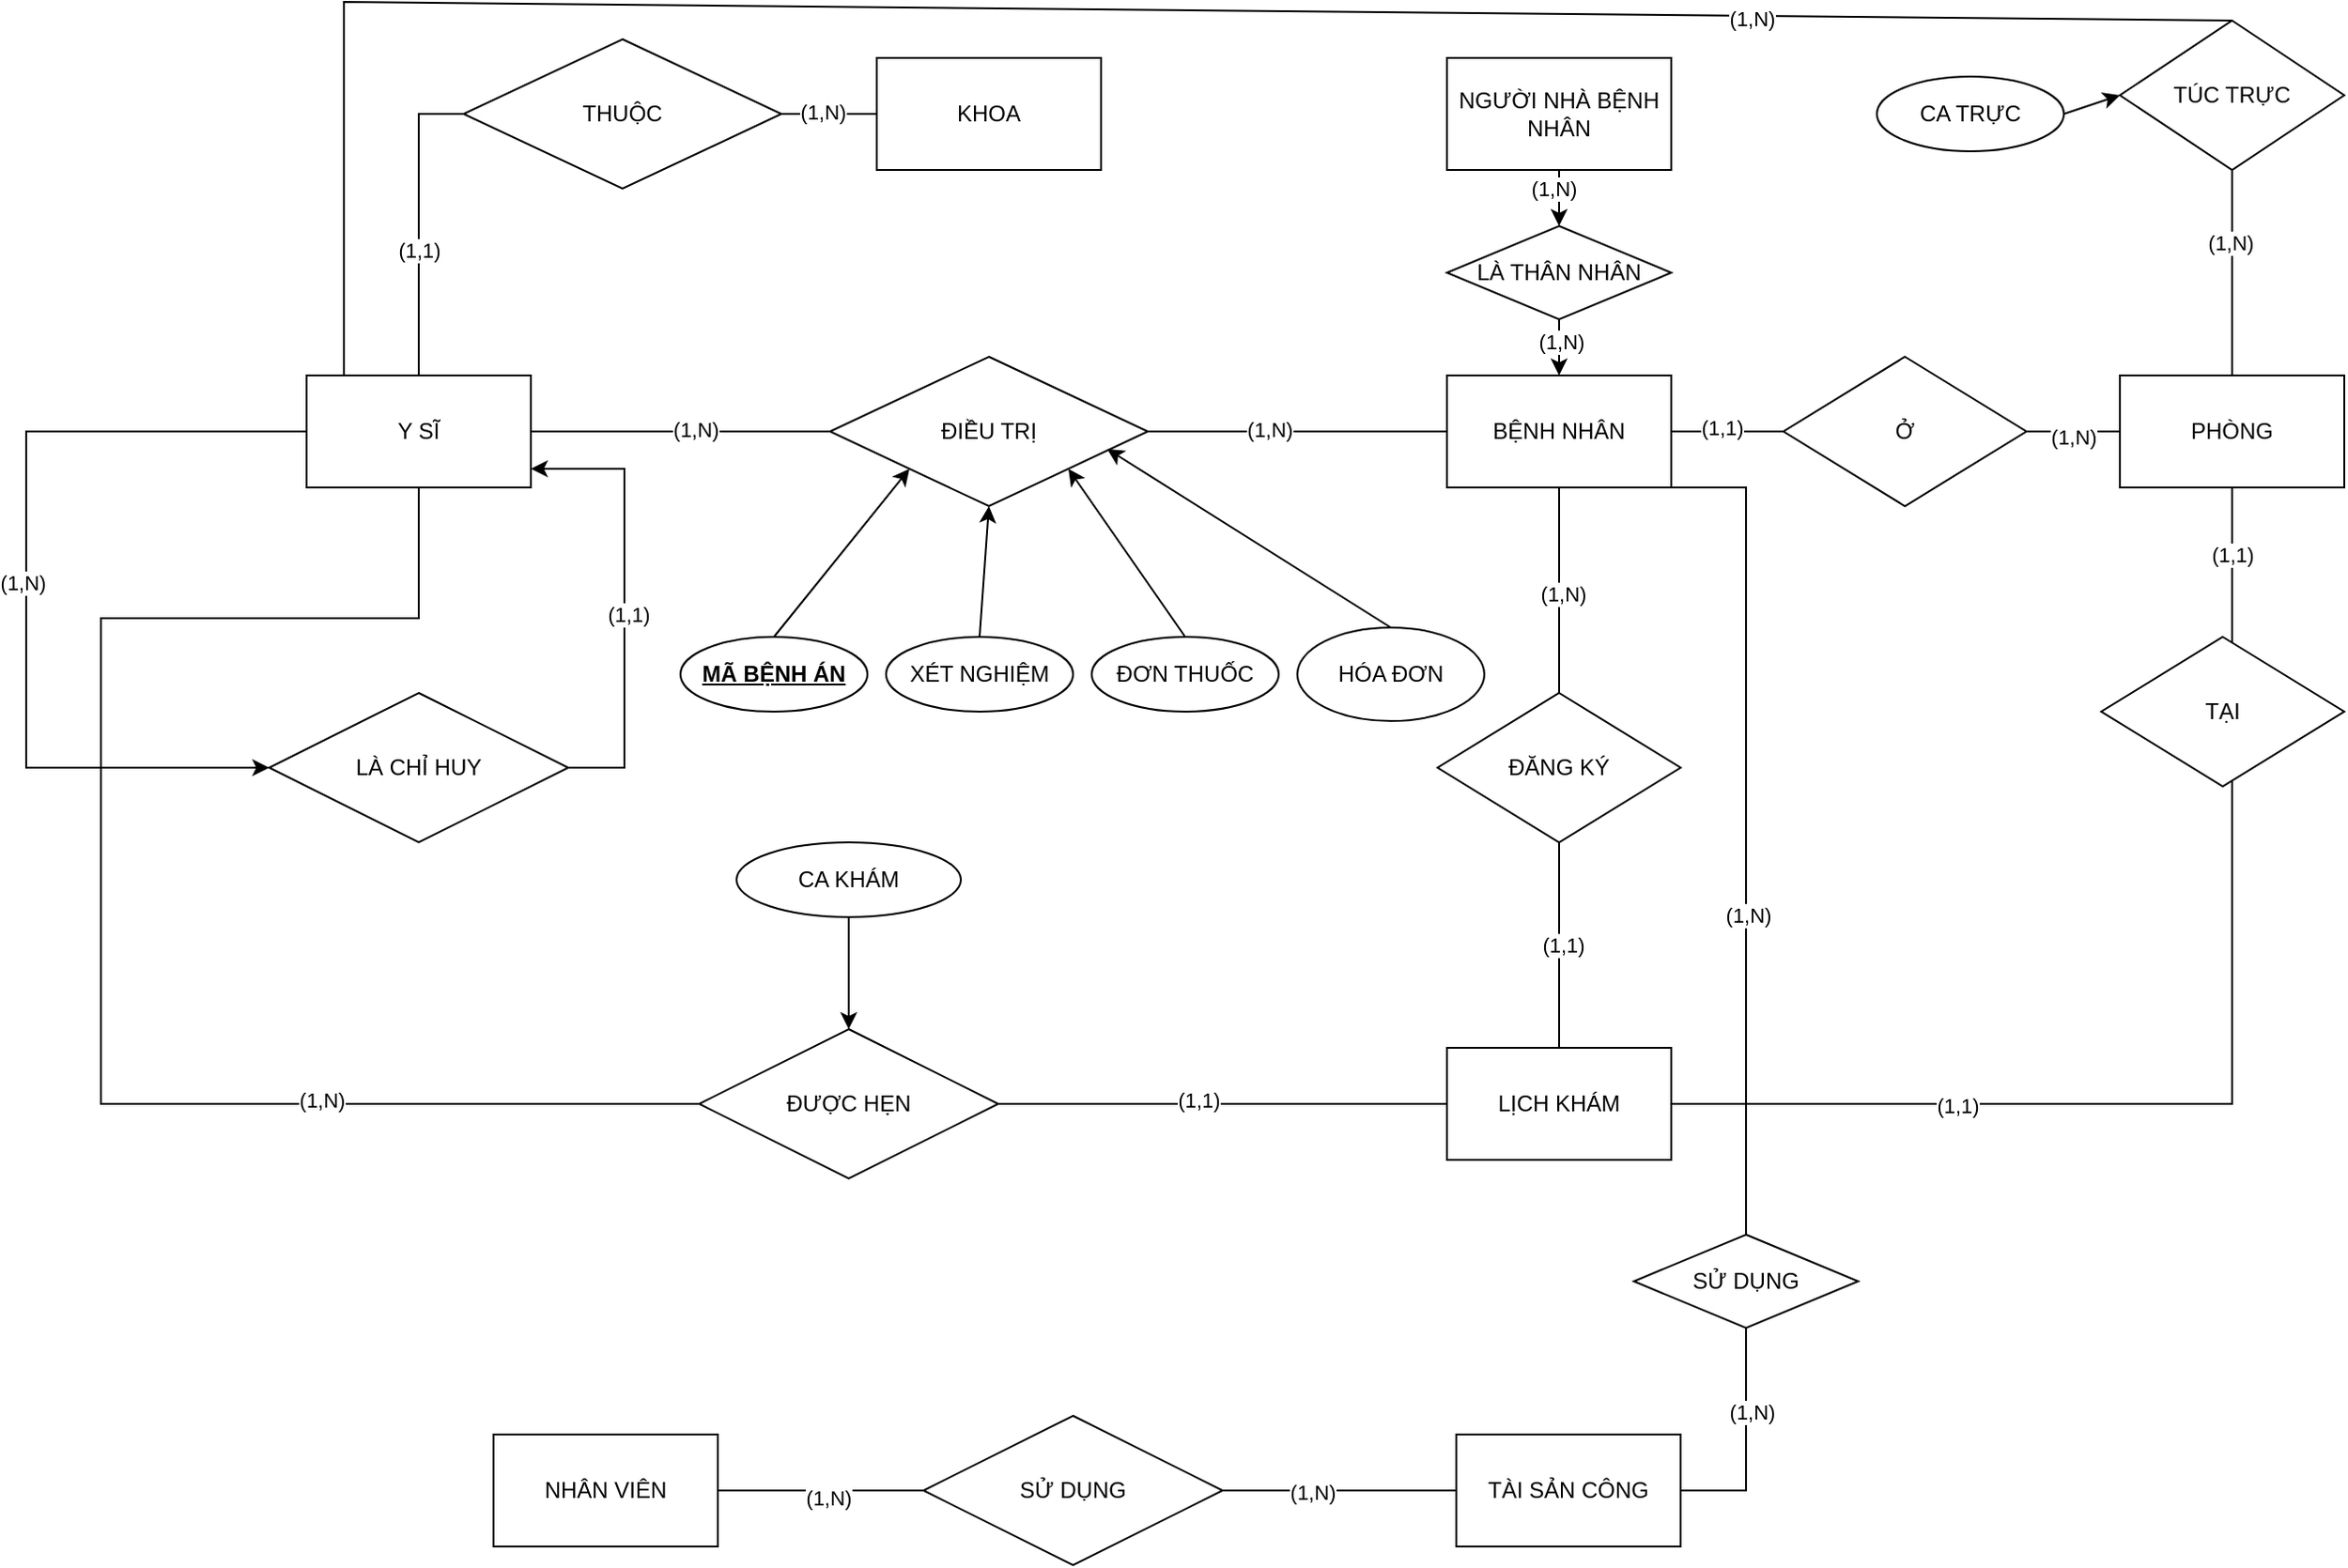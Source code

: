<mxfile version="22.0.2" type="device">
  <diagram name="Page-1" id="gTEA8rzbKwhgfCepOdw3">
    <mxGraphModel dx="1727" dy="1090" grid="1" gridSize="10" guides="1" tooltips="1" connect="1" arrows="1" fold="1" page="1" pageScale="1" pageWidth="413" pageHeight="291" math="0" shadow="0">
      <root>
        <mxCell id="0" />
        <mxCell id="1" parent="0" />
        <mxCell id="95M9-elzihQWWAF0N-7c-80" value="" style="endArrow=none;html=1;rounded=0;exitX=0;exitY=0.5;exitDx=0;exitDy=0;" edge="1" parent="1" source="95M9-elzihQWWAF0N-7c-78">
          <mxGeometry width="50" height="50" relative="1" as="geometry">
            <mxPoint x="352" y="340" as="sourcePoint" />
            <mxPoint x="402" y="290" as="targetPoint" />
            <Array as="points">
              <mxPoint x="402" y="620" />
              <mxPoint x="232" y="620" />
              <mxPoint x="232" y="360" />
              <mxPoint x="402" y="360" />
            </Array>
          </mxGeometry>
        </mxCell>
        <mxCell id="95M9-elzihQWWAF0N-7c-88" value="(1,N)" style="edgeLabel;html=1;align=center;verticalAlign=middle;resizable=0;points=[];" vertex="1" connectable="0" parent="95M9-elzihQWWAF0N-7c-80">
          <mxGeometry x="-0.507" y="-2" relative="1" as="geometry">
            <mxPoint as="offset" />
          </mxGeometry>
        </mxCell>
        <mxCell id="95M9-elzihQWWAF0N-7c-2" value="BỆNH NHÂN" style="rounded=0;whiteSpace=wrap;html=1;" vertex="1" parent="1">
          <mxGeometry x="952" y="230" width="120" height="60" as="geometry" />
        </mxCell>
        <mxCell id="95M9-elzihQWWAF0N-7c-110" style="edgeStyle=none;rounded=0;orthogonalLoop=1;jettySize=auto;html=1;exitX=0.5;exitY=1;exitDx=0;exitDy=0;" edge="1" parent="1" source="95M9-elzihQWWAF0N-7c-4" target="95M9-elzihQWWAF0N-7c-109">
          <mxGeometry relative="1" as="geometry" />
        </mxCell>
        <mxCell id="95M9-elzihQWWAF0N-7c-112" value="(1,N)" style="edgeLabel;html=1;align=center;verticalAlign=middle;resizable=0;points=[];" vertex="1" connectable="0" parent="95M9-elzihQWWAF0N-7c-110">
          <mxGeometry x="-0.326" y="-3" relative="1" as="geometry">
            <mxPoint as="offset" />
          </mxGeometry>
        </mxCell>
        <mxCell id="95M9-elzihQWWAF0N-7c-4" value="NGƯỜI NHÀ BỆNH NHÂN" style="rounded=0;whiteSpace=wrap;html=1;" vertex="1" parent="1">
          <mxGeometry x="952" y="60" width="120" height="60" as="geometry" />
        </mxCell>
        <mxCell id="95M9-elzihQWWAF0N-7c-5" value="Y SĨ" style="rounded=0;whiteSpace=wrap;html=1;" vertex="1" parent="1">
          <mxGeometry x="342" y="230" width="120" height="60" as="geometry" />
        </mxCell>
        <mxCell id="95M9-elzihQWWAF0N-7c-6" value="NHÂN VIÊN" style="rounded=0;whiteSpace=wrap;html=1;" vertex="1" parent="1">
          <mxGeometry x="442" y="797" width="120" height="60" as="geometry" />
        </mxCell>
        <mxCell id="95M9-elzihQWWAF0N-7c-7" value="KHOA" style="rounded=0;whiteSpace=wrap;html=1;" vertex="1" parent="1">
          <mxGeometry x="647" y="60" width="120" height="60" as="geometry" />
        </mxCell>
        <mxCell id="95M9-elzihQWWAF0N-7c-13" value="PHÒNG" style="rounded=0;whiteSpace=wrap;html=1;" vertex="1" parent="1">
          <mxGeometry x="1312" y="230" width="120" height="60" as="geometry" />
        </mxCell>
        <mxCell id="95M9-elzihQWWAF0N-7c-16" value="TÀI SẢN CÔNG" style="rounded=0;whiteSpace=wrap;html=1;" vertex="1" parent="1">
          <mxGeometry x="957" y="797" width="120" height="60" as="geometry" />
        </mxCell>
        <mxCell id="95M9-elzihQWWAF0N-7c-17" value="LỊCH KHÁM" style="rounded=0;whiteSpace=wrap;html=1;" vertex="1" parent="1">
          <mxGeometry x="952" y="590" width="120" height="60" as="geometry" />
        </mxCell>
        <mxCell id="95M9-elzihQWWAF0N-7c-18" value="ĐIỀU TRỊ" style="rhombus;whiteSpace=wrap;html=1;" vertex="1" parent="1">
          <mxGeometry x="622" y="220" width="170" height="80" as="geometry" />
        </mxCell>
        <mxCell id="95M9-elzihQWWAF0N-7c-29" style="edgeStyle=none;rounded=0;orthogonalLoop=1;jettySize=auto;html=1;exitX=1;exitY=0.5;exitDx=0;exitDy=0;" edge="1" parent="1" source="95M9-elzihQWWAF0N-7c-23">
          <mxGeometry relative="1" as="geometry">
            <mxPoint x="462" y="280" as="targetPoint" />
            <Array as="points">
              <mxPoint x="512" y="440" />
              <mxPoint x="512" y="280" />
            </Array>
          </mxGeometry>
        </mxCell>
        <mxCell id="95M9-elzihQWWAF0N-7c-31" value="(1,1)" style="edgeLabel;html=1;align=center;verticalAlign=middle;resizable=0;points=[];" vertex="1" connectable="0" parent="95M9-elzihQWWAF0N-7c-29">
          <mxGeometry x="-0.067" y="-2" relative="1" as="geometry">
            <mxPoint as="offset" />
          </mxGeometry>
        </mxCell>
        <mxCell id="95M9-elzihQWWAF0N-7c-23" value="LÀ CHỈ HUY" style="rhombus;whiteSpace=wrap;html=1;" vertex="1" parent="1">
          <mxGeometry x="322" y="400" width="160" height="80" as="geometry" />
        </mxCell>
        <mxCell id="95M9-elzihQWWAF0N-7c-28" value="" style="endArrow=classic;html=1;rounded=0;exitX=0;exitY=0.5;exitDx=0;exitDy=0;entryX=0;entryY=0.5;entryDx=0;entryDy=0;" edge="1" parent="1" source="95M9-elzihQWWAF0N-7c-5" target="95M9-elzihQWWAF0N-7c-23">
          <mxGeometry width="50" height="50" relative="1" as="geometry">
            <mxPoint x="262" y="380" as="sourcePoint" />
            <mxPoint x="192" y="450" as="targetPoint" />
            <Array as="points">
              <mxPoint x="192" y="260" />
              <mxPoint x="192" y="440" />
            </Array>
          </mxGeometry>
        </mxCell>
        <mxCell id="95M9-elzihQWWAF0N-7c-30" value="(1,N)" style="edgeLabel;html=1;align=center;verticalAlign=middle;resizable=0;points=[];" vertex="1" connectable="0" parent="95M9-elzihQWWAF0N-7c-28">
          <mxGeometry x="0.004" y="-2" relative="1" as="geometry">
            <mxPoint as="offset" />
          </mxGeometry>
        </mxCell>
        <mxCell id="95M9-elzihQWWAF0N-7c-34" value="" style="endArrow=none;html=1;rounded=0;entryX=0;entryY=0.5;entryDx=0;entryDy=0;exitX=1;exitY=0.5;exitDx=0;exitDy=0;" edge="1" parent="1" source="95M9-elzihQWWAF0N-7c-5" target="95M9-elzihQWWAF0N-7c-18">
          <mxGeometry width="50" height="50" relative="1" as="geometry">
            <mxPoint x="472" y="250" as="sourcePoint" />
            <mxPoint x="522" y="200" as="targetPoint" />
          </mxGeometry>
        </mxCell>
        <mxCell id="95M9-elzihQWWAF0N-7c-35" value="(1,N)" style="edgeLabel;html=1;align=center;verticalAlign=middle;resizable=0;points=[];" vertex="1" connectable="0" parent="95M9-elzihQWWAF0N-7c-34">
          <mxGeometry x="0.092" y="1" relative="1" as="geometry">
            <mxPoint as="offset" />
          </mxGeometry>
        </mxCell>
        <mxCell id="95M9-elzihQWWAF0N-7c-37" value="" style="endArrow=none;html=1;rounded=0;entryX=0;entryY=0.5;entryDx=0;entryDy=0;" edge="1" parent="1" target="95M9-elzihQWWAF0N-7c-2">
          <mxGeometry width="50" height="50" relative="1" as="geometry">
            <mxPoint x="792" y="260" as="sourcePoint" />
            <mxPoint x="842" y="210" as="targetPoint" />
          </mxGeometry>
        </mxCell>
        <mxCell id="95M9-elzihQWWAF0N-7c-38" value="(1,N)" style="edgeLabel;html=1;align=center;verticalAlign=middle;resizable=0;points=[];" vertex="1" connectable="0" parent="95M9-elzihQWWAF0N-7c-37">
          <mxGeometry x="-0.195" y="1" relative="1" as="geometry">
            <mxPoint as="offset" />
          </mxGeometry>
        </mxCell>
        <mxCell id="95M9-elzihQWWAF0N-7c-39" value="" style="endArrow=none;html=1;rounded=0;entryX=0;entryY=0.5;entryDx=0;entryDy=0;" edge="1" parent="1" target="95M9-elzihQWWAF0N-7c-7">
          <mxGeometry width="50" height="50" relative="1" as="geometry">
            <mxPoint x="402" y="230" as="sourcePoint" />
            <mxPoint x="402" y="80" as="targetPoint" />
            <Array as="points">
              <mxPoint x="402" y="90" />
            </Array>
          </mxGeometry>
        </mxCell>
        <mxCell id="95M9-elzihQWWAF0N-7c-41" value="(1,1)" style="edgeLabel;html=1;align=center;verticalAlign=middle;resizable=0;points=[];" vertex="1" connectable="0" parent="95M9-elzihQWWAF0N-7c-39">
          <mxGeometry x="-0.65" relative="1" as="geometry">
            <mxPoint as="offset" />
          </mxGeometry>
        </mxCell>
        <mxCell id="95M9-elzihQWWAF0N-7c-42" value="(1,N)" style="edgeLabel;html=1;align=center;verticalAlign=middle;resizable=0;points=[];" vertex="1" connectable="0" parent="95M9-elzihQWWAF0N-7c-39">
          <mxGeometry x="0.849" y="1" relative="1" as="geometry">
            <mxPoint as="offset" />
          </mxGeometry>
        </mxCell>
        <mxCell id="95M9-elzihQWWAF0N-7c-40" value="THUỘC" style="rhombus;whiteSpace=wrap;html=1;" vertex="1" parent="1">
          <mxGeometry x="426" y="50" width="170" height="80" as="geometry" />
        </mxCell>
        <mxCell id="95M9-elzihQWWAF0N-7c-52" style="edgeStyle=none;rounded=0;orthogonalLoop=1;jettySize=auto;html=1;exitX=0.5;exitY=0;exitDx=0;exitDy=0;entryX=0;entryY=1;entryDx=0;entryDy=0;" edge="1" parent="1" source="95M9-elzihQWWAF0N-7c-50" target="95M9-elzihQWWAF0N-7c-18">
          <mxGeometry relative="1" as="geometry" />
        </mxCell>
        <mxCell id="95M9-elzihQWWAF0N-7c-50" value="&lt;b&gt;&lt;u&gt;MÃ BỆNH ÁN&lt;/u&gt;&lt;/b&gt;" style="ellipse;whiteSpace=wrap;html=1;" vertex="1" parent="1">
          <mxGeometry x="542" y="370" width="100" height="40" as="geometry" />
        </mxCell>
        <mxCell id="95M9-elzihQWWAF0N-7c-55" style="edgeStyle=none;rounded=0;orthogonalLoop=1;jettySize=auto;html=1;exitX=0.5;exitY=0;exitDx=0;exitDy=0;entryX=0.5;entryY=1;entryDx=0;entryDy=0;" edge="1" parent="1" source="95M9-elzihQWWAF0N-7c-54" target="95M9-elzihQWWAF0N-7c-18">
          <mxGeometry relative="1" as="geometry" />
        </mxCell>
        <mxCell id="95M9-elzihQWWAF0N-7c-54" value="XÉT NGHIỆM" style="ellipse;whiteSpace=wrap;html=1;" vertex="1" parent="1">
          <mxGeometry x="652" y="370" width="100" height="40" as="geometry" />
        </mxCell>
        <mxCell id="95M9-elzihQWWAF0N-7c-56" value="Ở" style="rhombus;whiteSpace=wrap;html=1;" vertex="1" parent="1">
          <mxGeometry x="1132" y="220" width="130" height="80" as="geometry" />
        </mxCell>
        <mxCell id="95M9-elzihQWWAF0N-7c-58" value="" style="endArrow=none;html=1;rounded=0;entryX=0;entryY=0.5;entryDx=0;entryDy=0;" edge="1" parent="1" target="95M9-elzihQWWAF0N-7c-56">
          <mxGeometry width="50" height="50" relative="1" as="geometry">
            <mxPoint x="1072" y="260" as="sourcePoint" />
            <mxPoint x="1122" y="210" as="targetPoint" />
          </mxGeometry>
        </mxCell>
        <mxCell id="95M9-elzihQWWAF0N-7c-60" value="(1,1)" style="edgeLabel;html=1;align=center;verticalAlign=middle;resizable=0;points=[];" vertex="1" connectable="0" parent="95M9-elzihQWWAF0N-7c-58">
          <mxGeometry x="-0.112" y="2" relative="1" as="geometry">
            <mxPoint as="offset" />
          </mxGeometry>
        </mxCell>
        <mxCell id="95M9-elzihQWWAF0N-7c-59" value="" style="endArrow=none;html=1;rounded=0;entryX=0;entryY=0.5;entryDx=0;entryDy=0;" edge="1" parent="1" target="95M9-elzihQWWAF0N-7c-13">
          <mxGeometry width="50" height="50" relative="1" as="geometry">
            <mxPoint x="1262" y="260" as="sourcePoint" />
            <mxPoint x="1312" y="210" as="targetPoint" />
          </mxGeometry>
        </mxCell>
        <mxCell id="95M9-elzihQWWAF0N-7c-61" value="(1,N)" style="edgeLabel;html=1;align=center;verticalAlign=middle;resizable=0;points=[];" vertex="1" connectable="0" parent="95M9-elzihQWWAF0N-7c-59">
          <mxGeometry x="-0.005" y="-3" relative="1" as="geometry">
            <mxPoint as="offset" />
          </mxGeometry>
        </mxCell>
        <mxCell id="95M9-elzihQWWAF0N-7c-62" value="TÚC TRỰC" style="rhombus;whiteSpace=wrap;html=1;" vertex="1" parent="1">
          <mxGeometry x="1312" y="40" width="120" height="80" as="geometry" />
        </mxCell>
        <mxCell id="95M9-elzihQWWAF0N-7c-63" value="" style="endArrow=none;html=1;rounded=0;entryX=0.5;entryY=0;entryDx=0;entryDy=0;" edge="1" parent="1" target="95M9-elzihQWWAF0N-7c-62">
          <mxGeometry width="50" height="50" relative="1" as="geometry">
            <mxPoint x="362" y="230" as="sourcePoint" />
            <mxPoint x="412" y="180" as="targetPoint" />
            <Array as="points">
              <mxPoint x="362" y="30" />
            </Array>
          </mxGeometry>
        </mxCell>
        <mxCell id="95M9-elzihQWWAF0N-7c-65" value="(1,N)" style="edgeLabel;html=1;align=center;verticalAlign=middle;resizable=0;points=[];" vertex="1" connectable="0" parent="95M9-elzihQWWAF0N-7c-63">
          <mxGeometry x="0.574" y="-1" relative="1" as="geometry">
            <mxPoint as="offset" />
          </mxGeometry>
        </mxCell>
        <mxCell id="95M9-elzihQWWAF0N-7c-64" value="" style="endArrow=none;html=1;rounded=0;entryX=0.5;entryY=0;entryDx=0;entryDy=0;" edge="1" parent="1" target="95M9-elzihQWWAF0N-7c-13">
          <mxGeometry width="50" height="50" relative="1" as="geometry">
            <mxPoint x="1372" y="120" as="sourcePoint" />
            <mxPoint x="1422" y="70" as="targetPoint" />
          </mxGeometry>
        </mxCell>
        <mxCell id="95M9-elzihQWWAF0N-7c-66" value="(1,N)" style="edgeLabel;html=1;align=center;verticalAlign=middle;resizable=0;points=[];" vertex="1" connectable="0" parent="95M9-elzihQWWAF0N-7c-64">
          <mxGeometry x="-0.299" y="-1" relative="1" as="geometry">
            <mxPoint as="offset" />
          </mxGeometry>
        </mxCell>
        <mxCell id="95M9-elzihQWWAF0N-7c-69" style="edgeStyle=none;rounded=0;orthogonalLoop=1;jettySize=auto;html=1;exitX=1;exitY=0.5;exitDx=0;exitDy=0;entryX=0;entryY=0.5;entryDx=0;entryDy=0;" edge="1" parent="1" source="95M9-elzihQWWAF0N-7c-68" target="95M9-elzihQWWAF0N-7c-62">
          <mxGeometry relative="1" as="geometry" />
        </mxCell>
        <mxCell id="95M9-elzihQWWAF0N-7c-68" value="CA TRỰC" style="ellipse;whiteSpace=wrap;html=1;" vertex="1" parent="1">
          <mxGeometry x="1182" y="70" width="100" height="40" as="geometry" />
        </mxCell>
        <mxCell id="95M9-elzihQWWAF0N-7c-70" value="ĐƠN THUỐC" style="ellipse;whiteSpace=wrap;html=1;" vertex="1" parent="1">
          <mxGeometry x="762" y="370" width="100" height="40" as="geometry" />
        </mxCell>
        <mxCell id="95M9-elzihQWWAF0N-7c-71" style="edgeStyle=none;rounded=0;orthogonalLoop=1;jettySize=auto;html=1;exitX=0.5;exitY=0;exitDx=0;exitDy=0;entryX=1;entryY=1;entryDx=0;entryDy=0;" edge="1" parent="1" source="95M9-elzihQWWAF0N-7c-70" target="95M9-elzihQWWAF0N-7c-18">
          <mxGeometry relative="1" as="geometry" />
        </mxCell>
        <mxCell id="95M9-elzihQWWAF0N-7c-72" value="ĐĂNG KÝ" style="rhombus;whiteSpace=wrap;html=1;" vertex="1" parent="1">
          <mxGeometry x="947" y="400" width="130" height="80" as="geometry" />
        </mxCell>
        <mxCell id="95M9-elzihQWWAF0N-7c-73" value="" style="endArrow=none;html=1;rounded=0;entryX=0.5;entryY=0;entryDx=0;entryDy=0;" edge="1" parent="1" target="95M9-elzihQWWAF0N-7c-72">
          <mxGeometry width="50" height="50" relative="1" as="geometry">
            <mxPoint x="1012" y="290" as="sourcePoint" />
            <mxPoint x="1062" y="240" as="targetPoint" />
          </mxGeometry>
        </mxCell>
        <mxCell id="95M9-elzihQWWAF0N-7c-75" value="(1,N)" style="edgeLabel;html=1;align=center;verticalAlign=middle;resizable=0;points=[];" vertex="1" connectable="0" parent="95M9-elzihQWWAF0N-7c-73">
          <mxGeometry x="0.015" y="2" relative="1" as="geometry">
            <mxPoint y="1" as="offset" />
          </mxGeometry>
        </mxCell>
        <mxCell id="95M9-elzihQWWAF0N-7c-74" value="" style="endArrow=none;html=1;rounded=0;entryX=0.5;entryY=0;entryDx=0;entryDy=0;" edge="1" parent="1" target="95M9-elzihQWWAF0N-7c-17">
          <mxGeometry width="50" height="50" relative="1" as="geometry">
            <mxPoint x="1012" y="480" as="sourcePoint" />
            <mxPoint x="1062" y="430" as="targetPoint" />
          </mxGeometry>
        </mxCell>
        <mxCell id="95M9-elzihQWWAF0N-7c-76" value="(1,1)" style="edgeLabel;html=1;align=center;verticalAlign=middle;resizable=0;points=[];" vertex="1" connectable="0" parent="95M9-elzihQWWAF0N-7c-74">
          <mxGeometry x="0.004" y="2" relative="1" as="geometry">
            <mxPoint as="offset" />
          </mxGeometry>
        </mxCell>
        <mxCell id="95M9-elzihQWWAF0N-7c-78" value="ĐƯỢC HẸN" style="rhombus;whiteSpace=wrap;html=1;" vertex="1" parent="1">
          <mxGeometry x="552" y="580" width="160" height="80" as="geometry" />
        </mxCell>
        <mxCell id="95M9-elzihQWWAF0N-7c-82" value="" style="endArrow=none;html=1;rounded=0;entryX=0;entryY=0.5;entryDx=0;entryDy=0;" edge="1" parent="1" target="95M9-elzihQWWAF0N-7c-17">
          <mxGeometry width="50" height="50" relative="1" as="geometry">
            <mxPoint x="712" y="620" as="sourcePoint" />
            <mxPoint x="762" y="570" as="targetPoint" />
          </mxGeometry>
        </mxCell>
        <mxCell id="95M9-elzihQWWAF0N-7c-87" value="(1,1)" style="edgeLabel;html=1;align=center;verticalAlign=middle;resizable=0;points=[];" vertex="1" connectable="0" parent="95M9-elzihQWWAF0N-7c-82">
          <mxGeometry x="-0.107" y="2" relative="1" as="geometry">
            <mxPoint as="offset" />
          </mxGeometry>
        </mxCell>
        <mxCell id="95M9-elzihQWWAF0N-7c-83" value="" style="endArrow=none;html=1;rounded=0;entryX=0.5;entryY=1;entryDx=0;entryDy=0;" edge="1" parent="1" target="95M9-elzihQWWAF0N-7c-13">
          <mxGeometry width="50" height="50" relative="1" as="geometry">
            <mxPoint x="1072" y="620" as="sourcePoint" />
            <mxPoint x="1122" y="570" as="targetPoint" />
            <Array as="points">
              <mxPoint x="1372" y="620" />
            </Array>
          </mxGeometry>
        </mxCell>
        <mxCell id="95M9-elzihQWWAF0N-7c-93" value="(1,1)" style="edgeLabel;html=1;align=center;verticalAlign=middle;resizable=0;points=[];" vertex="1" connectable="0" parent="95M9-elzihQWWAF0N-7c-83">
          <mxGeometry x="-0.516" y="-1" relative="1" as="geometry">
            <mxPoint as="offset" />
          </mxGeometry>
        </mxCell>
        <mxCell id="95M9-elzihQWWAF0N-7c-94" value="(1,1)" style="edgeLabel;html=1;align=center;verticalAlign=middle;resizable=0;points=[];" vertex="1" connectable="0" parent="95M9-elzihQWWAF0N-7c-83">
          <mxGeometry x="0.885" relative="1" as="geometry">
            <mxPoint as="offset" />
          </mxGeometry>
        </mxCell>
        <mxCell id="95M9-elzihQWWAF0N-7c-84" value="TẠI" style="rhombus;whiteSpace=wrap;html=1;" vertex="1" parent="1">
          <mxGeometry x="1302" y="370" width="130" height="80" as="geometry" />
        </mxCell>
        <mxCell id="95M9-elzihQWWAF0N-7c-90" style="edgeStyle=none;rounded=0;orthogonalLoop=1;jettySize=auto;html=1;exitX=0.5;exitY=1;exitDx=0;exitDy=0;entryX=0.5;entryY=0;entryDx=0;entryDy=0;" edge="1" parent="1" source="95M9-elzihQWWAF0N-7c-89" target="95M9-elzihQWWAF0N-7c-78">
          <mxGeometry relative="1" as="geometry" />
        </mxCell>
        <mxCell id="95M9-elzihQWWAF0N-7c-89" value="CA KHÁM" style="ellipse;whiteSpace=wrap;html=1;" vertex="1" parent="1">
          <mxGeometry x="572" y="480" width="120" height="40" as="geometry" />
        </mxCell>
        <mxCell id="95M9-elzihQWWAF0N-7c-95" value="HÓA ĐƠN" style="ellipse;whiteSpace=wrap;html=1;" vertex="1" parent="1">
          <mxGeometry x="872" y="365" width="100" height="50" as="geometry" />
        </mxCell>
        <mxCell id="95M9-elzihQWWAF0N-7c-96" style="edgeStyle=none;rounded=0;orthogonalLoop=1;jettySize=auto;html=1;exitX=0.5;exitY=0;exitDx=0;exitDy=0;entryX=0.872;entryY=0.617;entryDx=0;entryDy=0;entryPerimeter=0;" edge="1" parent="1" source="95M9-elzihQWWAF0N-7c-95" target="95M9-elzihQWWAF0N-7c-18">
          <mxGeometry relative="1" as="geometry" />
        </mxCell>
        <mxCell id="95M9-elzihQWWAF0N-7c-98" value="SỬ DỤNG" style="rhombus;whiteSpace=wrap;html=1;" vertex="1" parent="1">
          <mxGeometry x="672" y="787" width="160" height="80" as="geometry" />
        </mxCell>
        <mxCell id="95M9-elzihQWWAF0N-7c-100" value="" style="endArrow=none;html=1;rounded=0;entryX=0;entryY=0.5;entryDx=0;entryDy=0;exitX=1;exitY=0.5;exitDx=0;exitDy=0;" edge="1" parent="1" source="95M9-elzihQWWAF0N-7c-6" target="95M9-elzihQWWAF0N-7c-98">
          <mxGeometry width="50" height="50" relative="1" as="geometry">
            <mxPoint x="562" y="830" as="sourcePoint" />
            <mxPoint x="612" y="780" as="targetPoint" />
          </mxGeometry>
        </mxCell>
        <mxCell id="95M9-elzihQWWAF0N-7c-105" value="(1,N)" style="edgeLabel;html=1;align=center;verticalAlign=middle;resizable=0;points=[];" vertex="1" connectable="0" parent="95M9-elzihQWWAF0N-7c-100">
          <mxGeometry x="0.073" y="-4" relative="1" as="geometry">
            <mxPoint as="offset" />
          </mxGeometry>
        </mxCell>
        <mxCell id="95M9-elzihQWWAF0N-7c-101" value="" style="endArrow=none;html=1;rounded=0;entryX=0;entryY=0.5;entryDx=0;entryDy=0;exitX=1;exitY=0.5;exitDx=0;exitDy=0;" edge="1" parent="1" source="95M9-elzihQWWAF0N-7c-98" target="95M9-elzihQWWAF0N-7c-16">
          <mxGeometry width="50" height="50" relative="1" as="geometry">
            <mxPoint x="832" y="830" as="sourcePoint" />
            <mxPoint x="882" y="780" as="targetPoint" />
          </mxGeometry>
        </mxCell>
        <mxCell id="95M9-elzihQWWAF0N-7c-106" value="(1,N)" style="edgeLabel;html=1;align=center;verticalAlign=middle;resizable=0;points=[];" vertex="1" connectable="0" parent="95M9-elzihQWWAF0N-7c-101">
          <mxGeometry x="-0.235" y="-1" relative="1" as="geometry">
            <mxPoint as="offset" />
          </mxGeometry>
        </mxCell>
        <mxCell id="95M9-elzihQWWAF0N-7c-102" value="SỬ DỤNG" style="rhombus;whiteSpace=wrap;html=1;" vertex="1" parent="1">
          <mxGeometry x="1052" y="690" width="120" height="50" as="geometry" />
        </mxCell>
        <mxCell id="95M9-elzihQWWAF0N-7c-103" value="" style="endArrow=none;html=1;rounded=0;exitX=0.75;exitY=1;exitDx=0;exitDy=0;entryX=0.5;entryY=0;entryDx=0;entryDy=0;" edge="1" parent="1" source="95M9-elzihQWWAF0N-7c-2" target="95M9-elzihQWWAF0N-7c-102">
          <mxGeometry width="50" height="50" relative="1" as="geometry">
            <mxPoint x="1102" y="370" as="sourcePoint" />
            <mxPoint x="1152" y="320" as="targetPoint" />
            <Array as="points">
              <mxPoint x="1112" y="290" />
            </Array>
          </mxGeometry>
        </mxCell>
        <mxCell id="95M9-elzihQWWAF0N-7c-107" value="(1,N)" style="edgeLabel;html=1;align=center;verticalAlign=middle;resizable=0;points=[];" vertex="1" connectable="0" parent="95M9-elzihQWWAF0N-7c-103">
          <mxGeometry x="0.271" y="1" relative="1" as="geometry">
            <mxPoint as="offset" />
          </mxGeometry>
        </mxCell>
        <mxCell id="95M9-elzihQWWAF0N-7c-104" value="" style="endArrow=none;html=1;rounded=0;exitX=1;exitY=0.5;exitDx=0;exitDy=0;entryX=0.5;entryY=1;entryDx=0;entryDy=0;" edge="1" parent="1" source="95M9-elzihQWWAF0N-7c-16" target="95M9-elzihQWWAF0N-7c-102">
          <mxGeometry width="50" height="50" relative="1" as="geometry">
            <mxPoint x="1082" y="830" as="sourcePoint" />
            <mxPoint x="1132" y="780" as="targetPoint" />
            <Array as="points">
              <mxPoint x="1112" y="827" />
            </Array>
          </mxGeometry>
        </mxCell>
        <mxCell id="95M9-elzihQWWAF0N-7c-108" value="(1,N)" style="edgeLabel;html=1;align=center;verticalAlign=middle;resizable=0;points=[];" vertex="1" connectable="0" parent="95M9-elzihQWWAF0N-7c-104">
          <mxGeometry x="0.268" y="-3" relative="1" as="geometry">
            <mxPoint as="offset" />
          </mxGeometry>
        </mxCell>
        <mxCell id="95M9-elzihQWWAF0N-7c-111" style="edgeStyle=none;rounded=0;orthogonalLoop=1;jettySize=auto;html=1;exitX=0.5;exitY=1;exitDx=0;exitDy=0;entryX=0.5;entryY=0;entryDx=0;entryDy=0;" edge="1" parent="1" source="95M9-elzihQWWAF0N-7c-109" target="95M9-elzihQWWAF0N-7c-2">
          <mxGeometry relative="1" as="geometry" />
        </mxCell>
        <mxCell id="95M9-elzihQWWAF0N-7c-113" value="(1,N)" style="edgeLabel;html=1;align=center;verticalAlign=middle;resizable=0;points=[];" vertex="1" connectable="0" parent="95M9-elzihQWWAF0N-7c-111">
          <mxGeometry x="-0.234" y="1" relative="1" as="geometry">
            <mxPoint as="offset" />
          </mxGeometry>
        </mxCell>
        <mxCell id="95M9-elzihQWWAF0N-7c-109" value="LÀ THÂN NHÂN" style="rhombus;whiteSpace=wrap;html=1;" vertex="1" parent="1">
          <mxGeometry x="952" y="150" width="120" height="50" as="geometry" />
        </mxCell>
      </root>
    </mxGraphModel>
  </diagram>
</mxfile>
